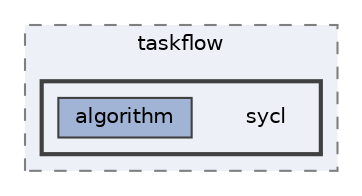 digraph "external/taskflow/taskflow/sycl"
{
 // LATEX_PDF_SIZE
  bgcolor="transparent";
  edge [fontname=Helvetica,fontsize=10,labelfontname=Helvetica,labelfontsize=10];
  node [fontname=Helvetica,fontsize=10,shape=box,height=0.2,width=0.4];
  compound=true
  subgraph clusterdir_335c31d98076110d53a13c1a0e3daa75 {
    graph [ bgcolor="#edf0f7", pencolor="grey50", label="taskflow", fontname=Helvetica,fontsize=10 style="filled,dashed", URL="dir_335c31d98076110d53a13c1a0e3daa75.html",tooltip=""]
  subgraph clusterdir_4777bd47f7e0f77650c4385d03eebdf0 {
    graph [ bgcolor="#edf0f7", pencolor="grey25", label="", fontname=Helvetica,fontsize=10 style="filled,bold", URL="dir_4777bd47f7e0f77650c4385d03eebdf0.html",tooltip=""]
    dir_4777bd47f7e0f77650c4385d03eebdf0 [shape=plaintext, label="sycl"];
  dir_46e32f9435197f874b2a11e4fce5feb3 [label="algorithm", fillcolor="#a2b4d6", color="grey25", style="filled", URL="dir_46e32f9435197f874b2a11e4fce5feb3.html",tooltip=""];
  }
  }
}
